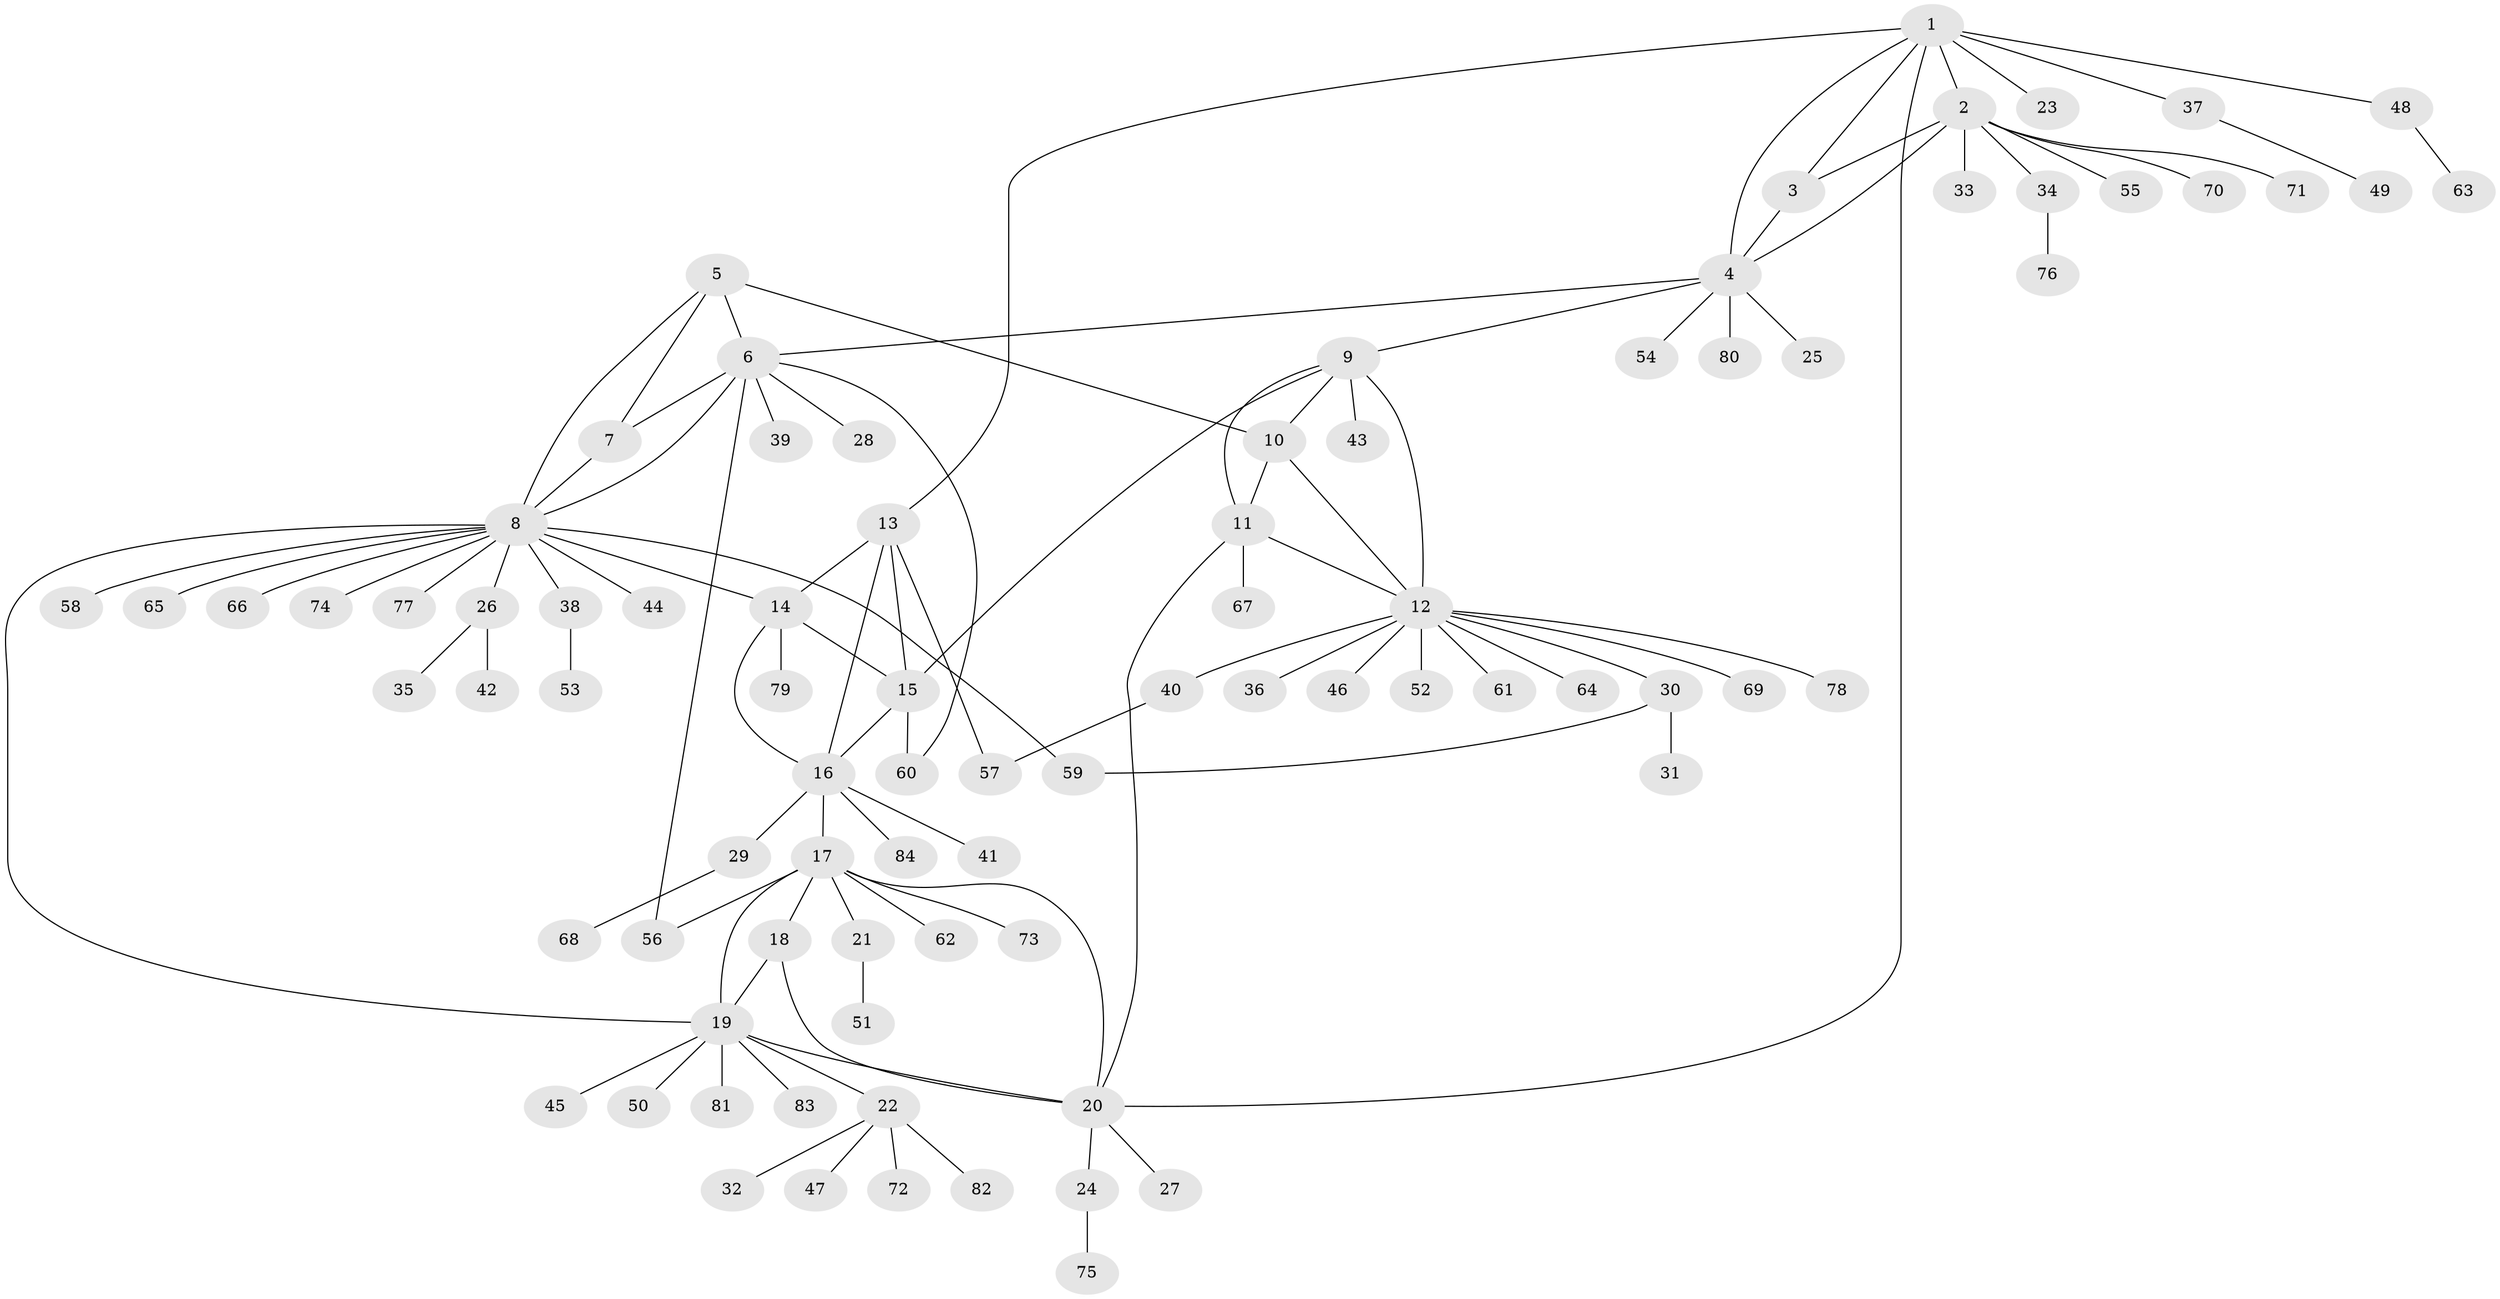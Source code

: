 // coarse degree distribution, {7: 0.06060606060606061, 8: 0.015151515151515152, 2: 0.12121212121212122, 12: 0.015151515151515152, 14: 0.015151515151515152, 3: 0.045454545454545456, 4: 0.030303030303030304, 6: 0.015151515151515152, 5: 0.015151515151515152, 11: 0.015151515151515152, 1: 0.6515151515151515}
// Generated by graph-tools (version 1.1) at 2025/24/03/03/25 07:24:16]
// undirected, 84 vertices, 108 edges
graph export_dot {
graph [start="1"]
  node [color=gray90,style=filled];
  1;
  2;
  3;
  4;
  5;
  6;
  7;
  8;
  9;
  10;
  11;
  12;
  13;
  14;
  15;
  16;
  17;
  18;
  19;
  20;
  21;
  22;
  23;
  24;
  25;
  26;
  27;
  28;
  29;
  30;
  31;
  32;
  33;
  34;
  35;
  36;
  37;
  38;
  39;
  40;
  41;
  42;
  43;
  44;
  45;
  46;
  47;
  48;
  49;
  50;
  51;
  52;
  53;
  54;
  55;
  56;
  57;
  58;
  59;
  60;
  61;
  62;
  63;
  64;
  65;
  66;
  67;
  68;
  69;
  70;
  71;
  72;
  73;
  74;
  75;
  76;
  77;
  78;
  79;
  80;
  81;
  82;
  83;
  84;
  1 -- 2;
  1 -- 3;
  1 -- 4;
  1 -- 13;
  1 -- 20;
  1 -- 23;
  1 -- 37;
  1 -- 48;
  2 -- 3;
  2 -- 4;
  2 -- 33;
  2 -- 34;
  2 -- 55;
  2 -- 70;
  2 -- 71;
  3 -- 4;
  4 -- 6;
  4 -- 9;
  4 -- 25;
  4 -- 54;
  4 -- 80;
  5 -- 6;
  5 -- 7;
  5 -- 8;
  5 -- 10;
  6 -- 7;
  6 -- 8;
  6 -- 28;
  6 -- 39;
  6 -- 56;
  6 -- 60;
  7 -- 8;
  8 -- 14;
  8 -- 19;
  8 -- 26;
  8 -- 38;
  8 -- 44;
  8 -- 58;
  8 -- 59;
  8 -- 65;
  8 -- 66;
  8 -- 74;
  8 -- 77;
  9 -- 10;
  9 -- 11;
  9 -- 12;
  9 -- 15;
  9 -- 43;
  10 -- 11;
  10 -- 12;
  11 -- 12;
  11 -- 20;
  11 -- 67;
  12 -- 30;
  12 -- 36;
  12 -- 40;
  12 -- 46;
  12 -- 52;
  12 -- 61;
  12 -- 64;
  12 -- 69;
  12 -- 78;
  13 -- 14;
  13 -- 15;
  13 -- 16;
  13 -- 57;
  14 -- 15;
  14 -- 16;
  14 -- 79;
  15 -- 16;
  15 -- 60;
  16 -- 17;
  16 -- 29;
  16 -- 41;
  16 -- 84;
  17 -- 18;
  17 -- 19;
  17 -- 20;
  17 -- 21;
  17 -- 56;
  17 -- 62;
  17 -- 73;
  18 -- 19;
  18 -- 20;
  19 -- 20;
  19 -- 22;
  19 -- 45;
  19 -- 50;
  19 -- 81;
  19 -- 83;
  20 -- 24;
  20 -- 27;
  21 -- 51;
  22 -- 32;
  22 -- 47;
  22 -- 72;
  22 -- 82;
  24 -- 75;
  26 -- 35;
  26 -- 42;
  29 -- 68;
  30 -- 31;
  30 -- 59;
  34 -- 76;
  37 -- 49;
  38 -- 53;
  40 -- 57;
  48 -- 63;
}
